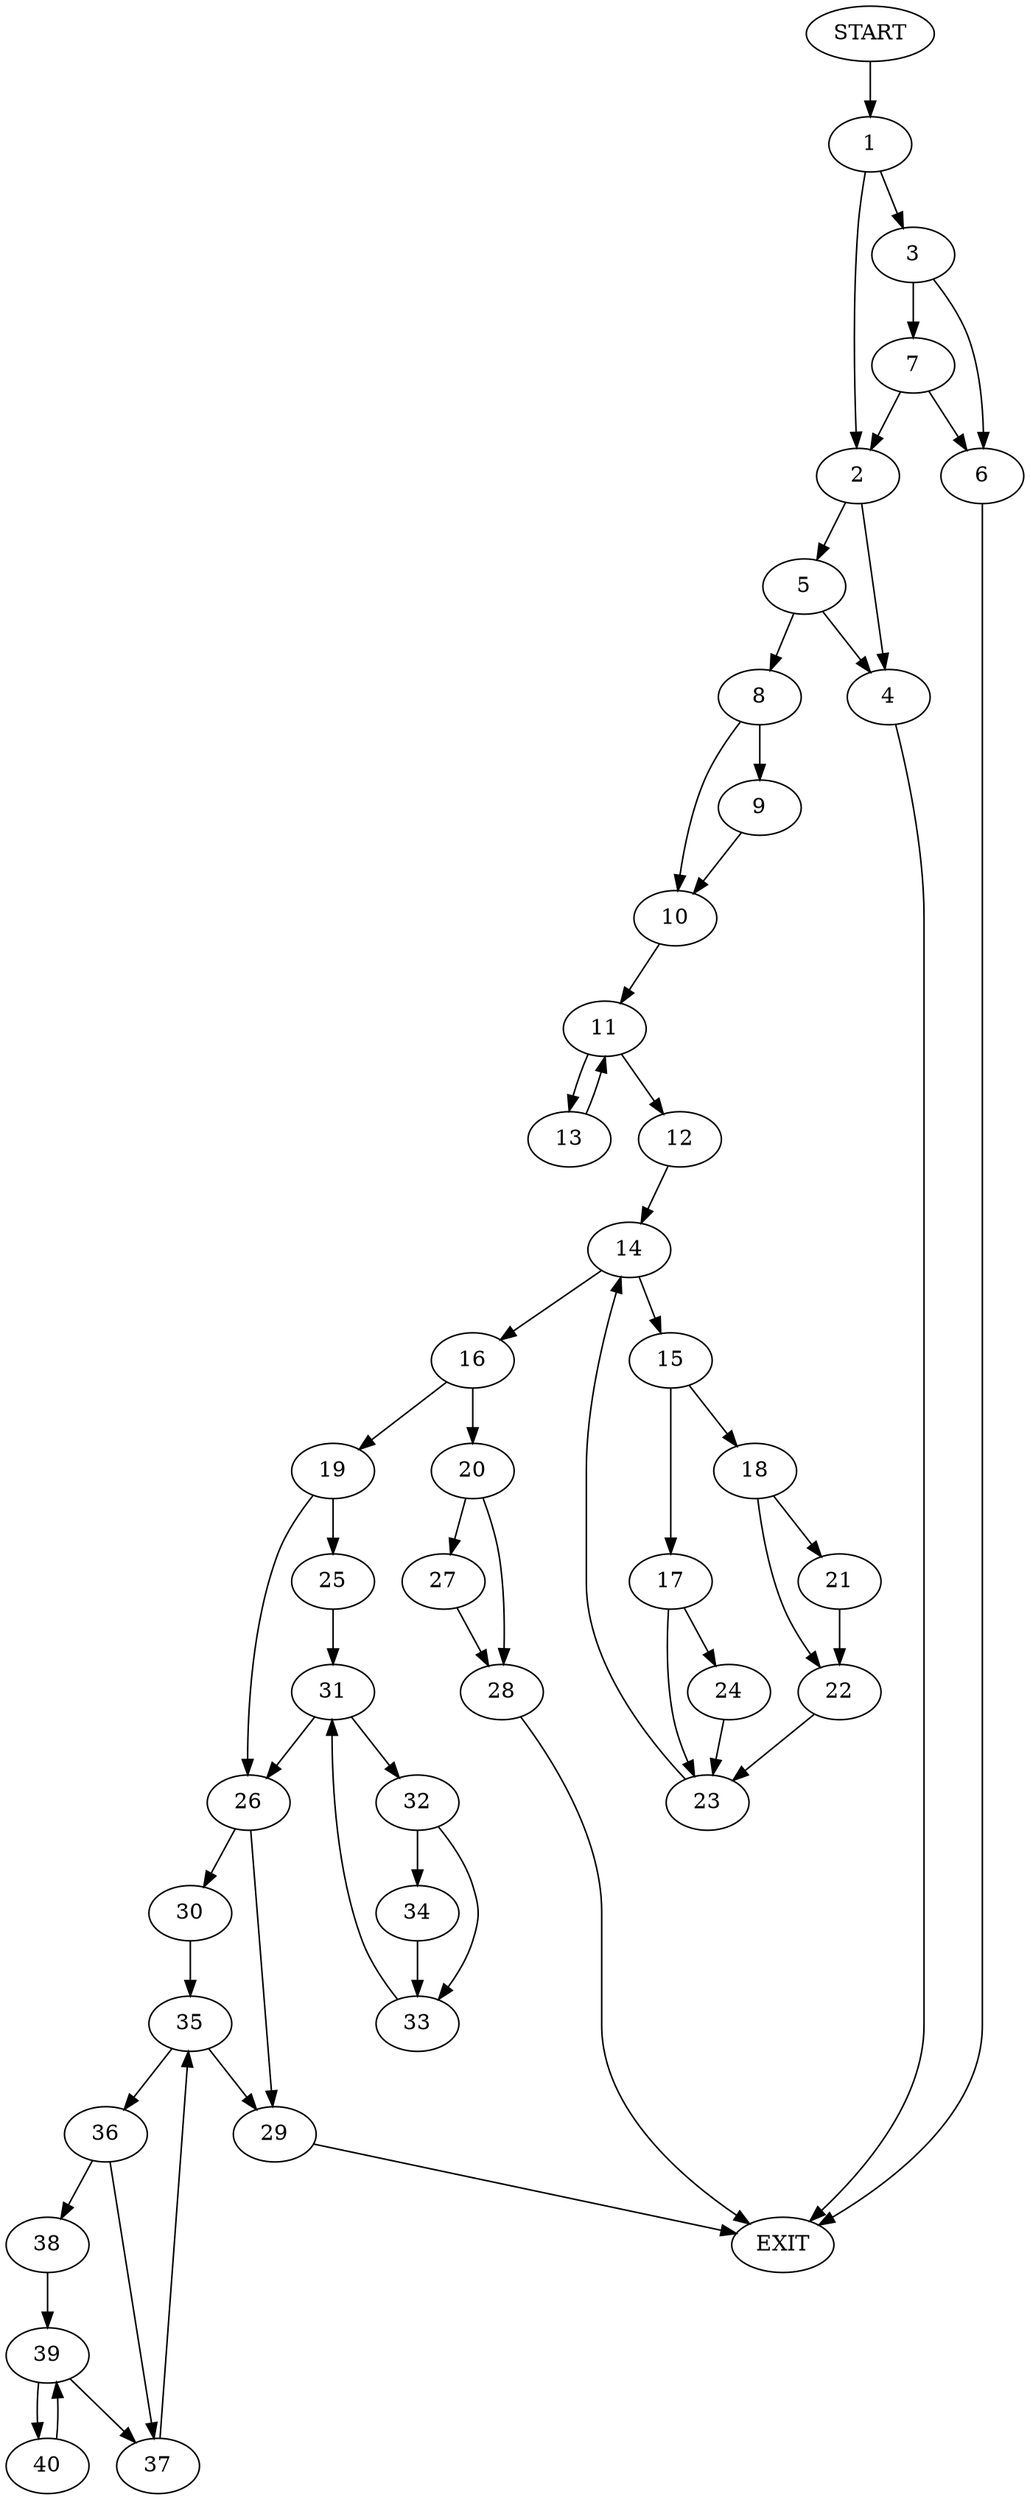 digraph {
0 [label="START"]
41 [label="EXIT"]
0 -> 1
1 -> 2
1 -> 3
2 -> 4
2 -> 5
3 -> 6
3 -> 7
7 -> 6
7 -> 2
6 -> 41
5 -> 4
5 -> 8
4 -> 41
8 -> 9
8 -> 10
10 -> 11
9 -> 10
11 -> 12
11 -> 13
13 -> 11
12 -> 14
14 -> 15
14 -> 16
15 -> 17
15 -> 18
16 -> 19
16 -> 20
18 -> 21
18 -> 22
17 -> 23
17 -> 24
21 -> 22
22 -> 23
23 -> 14
24 -> 23
19 -> 25
19 -> 26
20 -> 27
20 -> 28
27 -> 28
28 -> 41
26 -> 29
26 -> 30
25 -> 31
31 -> 32
31 -> 26
32 -> 33
32 -> 34
34 -> 33
33 -> 31
29 -> 41
30 -> 35
35 -> 36
35 -> 29
36 -> 37
36 -> 38
37 -> 35
38 -> 39
39 -> 40
39 -> 37
40 -> 39
}
